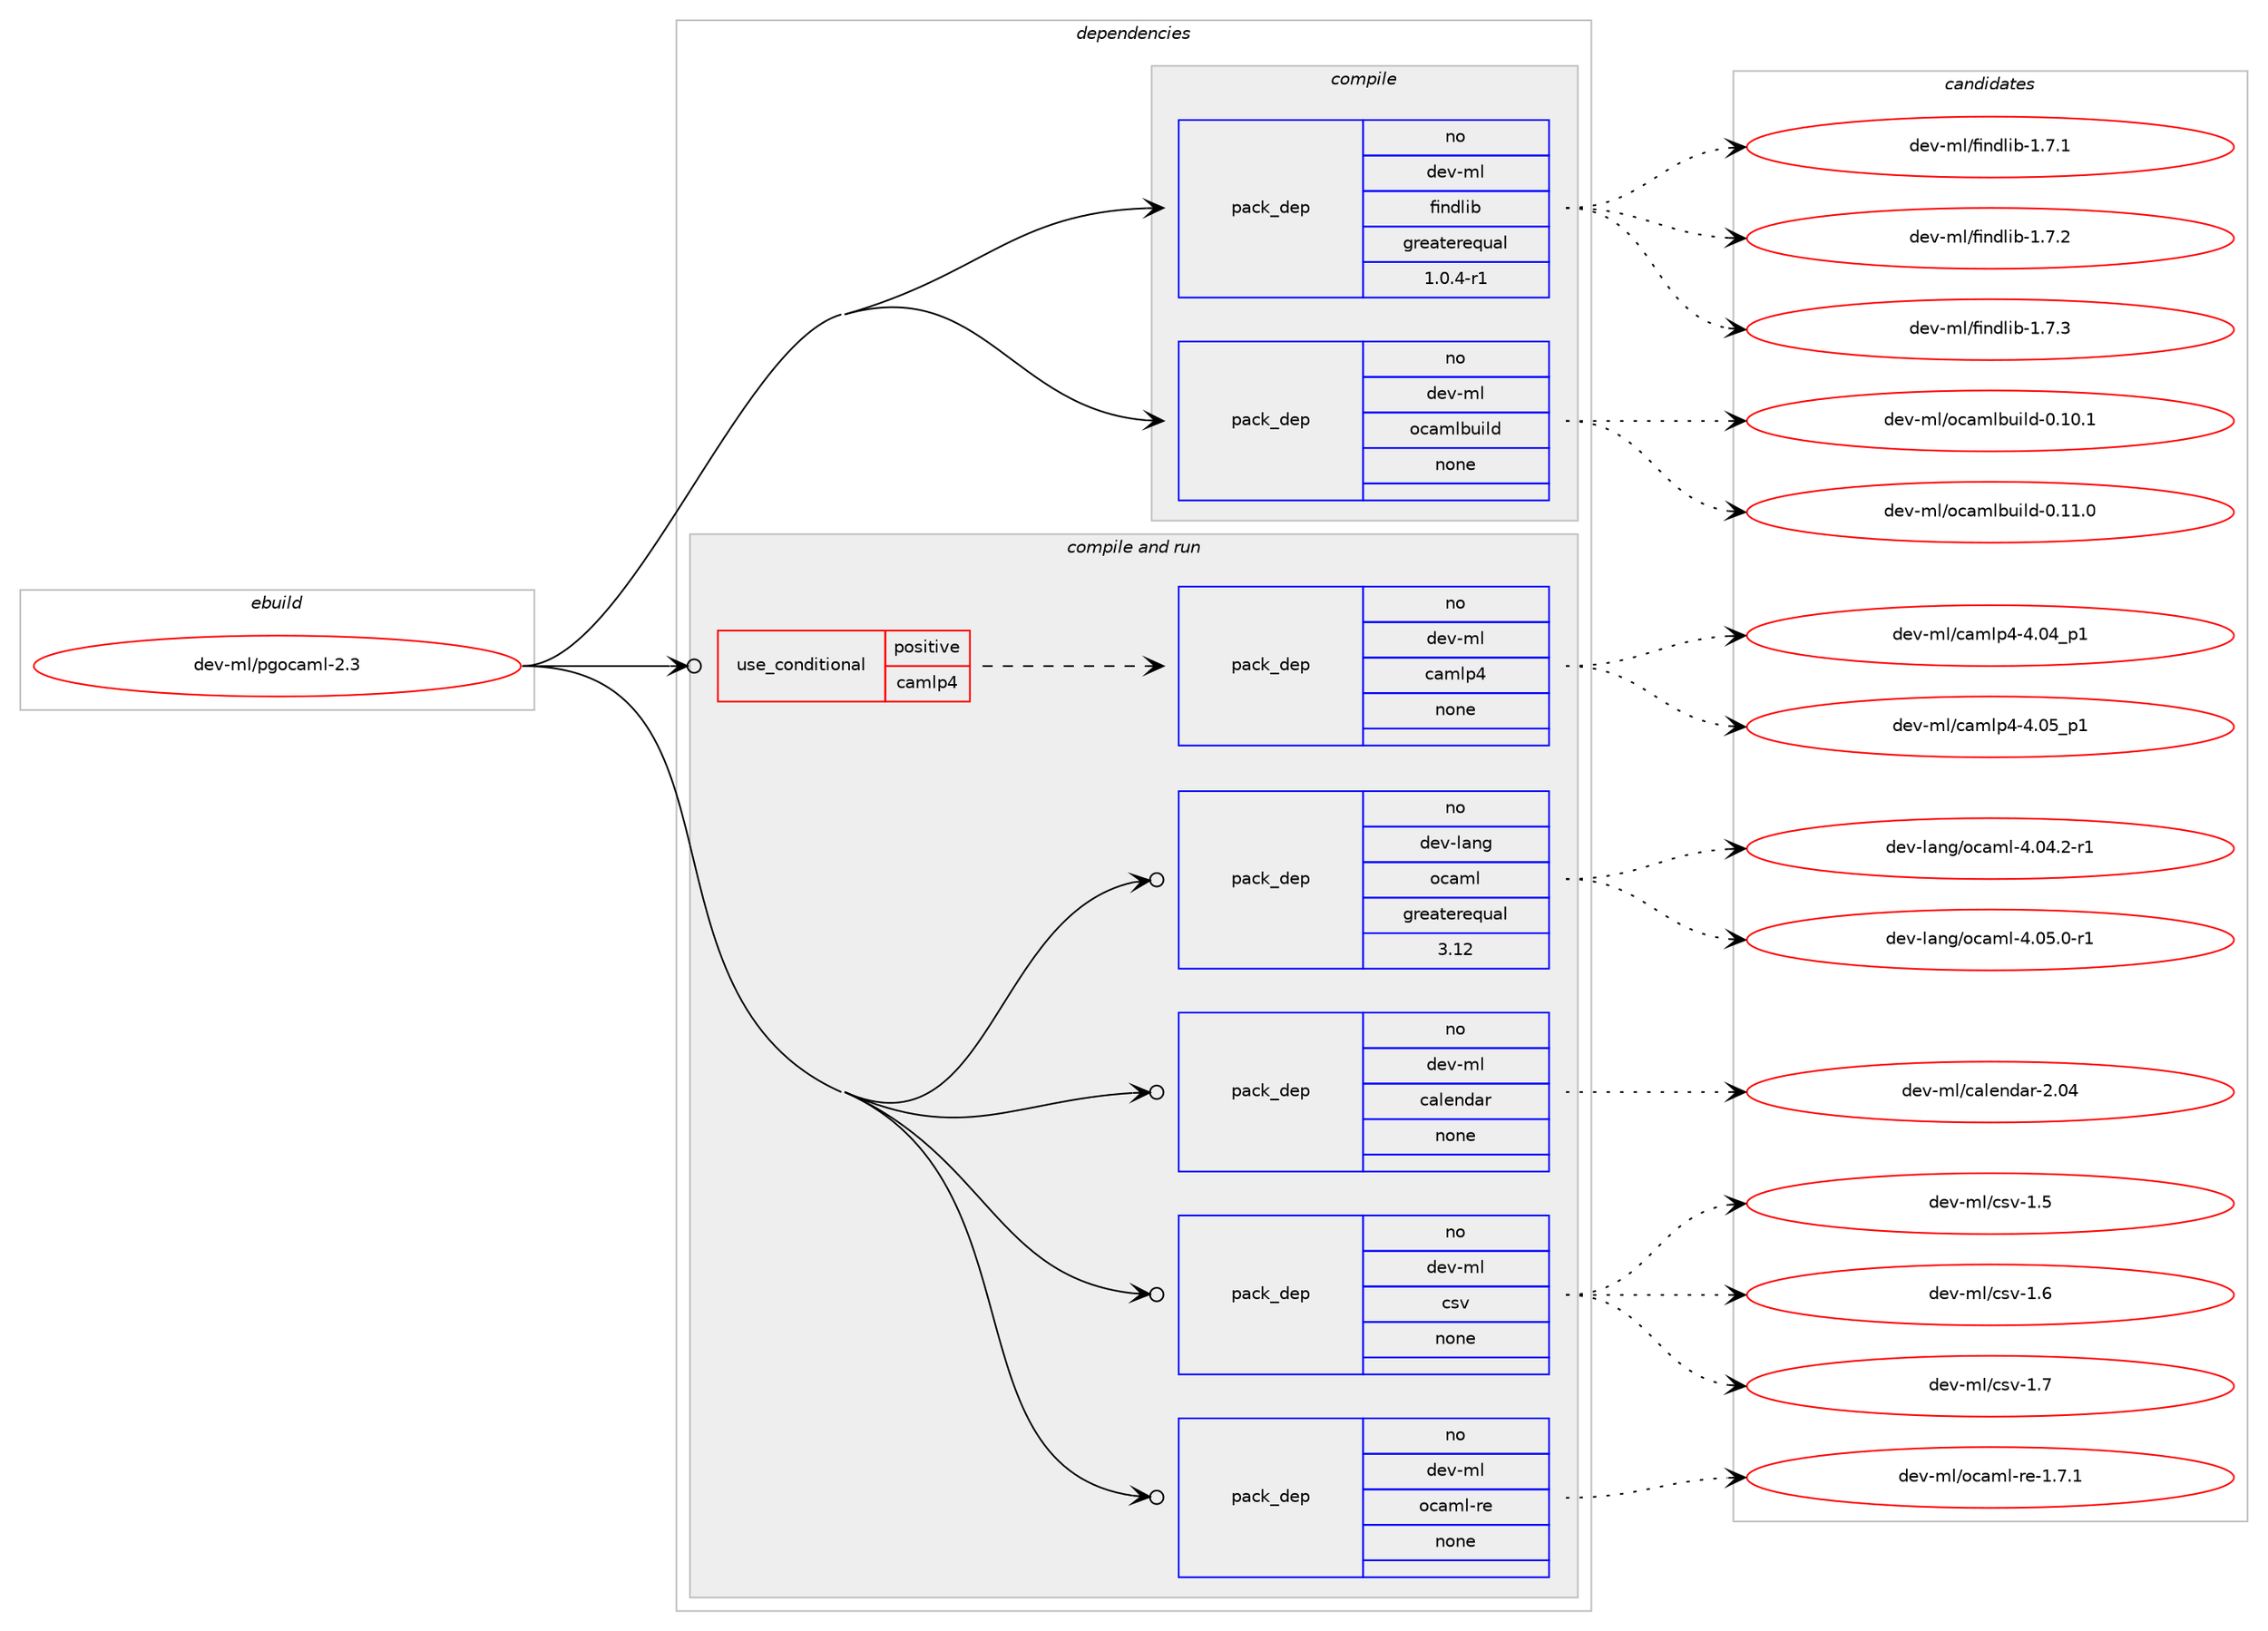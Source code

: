 digraph prolog {

# *************
# Graph options
# *************

newrank=true;
concentrate=true;
compound=true;
graph [rankdir=LR,fontname=Helvetica,fontsize=10,ranksep=1.5];#, ranksep=2.5, nodesep=0.2];
edge  [arrowhead=vee];
node  [fontname=Helvetica,fontsize=10];

# **********
# The ebuild
# **********

subgraph cluster_leftcol {
color=gray;
rank=same;
label=<<i>ebuild</i>>;
id [label="dev-ml/pgocaml-2.3", color=red, width=4, href="../dev-ml/pgocaml-2.3.svg"];
}

# ****************
# The dependencies
# ****************

subgraph cluster_midcol {
color=gray;
label=<<i>dependencies</i>>;
subgraph cluster_compile {
fillcolor="#eeeeee";
style=filled;
label=<<i>compile</i>>;
subgraph pack985269 {
dependency1375928 [label=<<TABLE BORDER="0" CELLBORDER="1" CELLSPACING="0" CELLPADDING="4" WIDTH="220"><TR><TD ROWSPAN="6" CELLPADDING="30">pack_dep</TD></TR><TR><TD WIDTH="110">no</TD></TR><TR><TD>dev-ml</TD></TR><TR><TD>findlib</TD></TR><TR><TD>greaterequal</TD></TR><TR><TD>1.0.4-r1</TD></TR></TABLE>>, shape=none, color=blue];
}
id:e -> dependency1375928:w [weight=20,style="solid",arrowhead="vee"];
subgraph pack985270 {
dependency1375929 [label=<<TABLE BORDER="0" CELLBORDER="1" CELLSPACING="0" CELLPADDING="4" WIDTH="220"><TR><TD ROWSPAN="6" CELLPADDING="30">pack_dep</TD></TR><TR><TD WIDTH="110">no</TD></TR><TR><TD>dev-ml</TD></TR><TR><TD>ocamlbuild</TD></TR><TR><TD>none</TD></TR><TR><TD></TD></TR></TABLE>>, shape=none, color=blue];
}
id:e -> dependency1375929:w [weight=20,style="solid",arrowhead="vee"];
}
subgraph cluster_compileandrun {
fillcolor="#eeeeee";
style=filled;
label=<<i>compile and run</i>>;
subgraph cond367618 {
dependency1375930 [label=<<TABLE BORDER="0" CELLBORDER="1" CELLSPACING="0" CELLPADDING="4"><TR><TD ROWSPAN="3" CELLPADDING="10">use_conditional</TD></TR><TR><TD>positive</TD></TR><TR><TD>camlp4</TD></TR></TABLE>>, shape=none, color=red];
subgraph pack985271 {
dependency1375931 [label=<<TABLE BORDER="0" CELLBORDER="1" CELLSPACING="0" CELLPADDING="4" WIDTH="220"><TR><TD ROWSPAN="6" CELLPADDING="30">pack_dep</TD></TR><TR><TD WIDTH="110">no</TD></TR><TR><TD>dev-ml</TD></TR><TR><TD>camlp4</TD></TR><TR><TD>none</TD></TR><TR><TD></TD></TR></TABLE>>, shape=none, color=blue];
}
dependency1375930:e -> dependency1375931:w [weight=20,style="dashed",arrowhead="vee"];
}
id:e -> dependency1375930:w [weight=20,style="solid",arrowhead="odotvee"];
subgraph pack985272 {
dependency1375932 [label=<<TABLE BORDER="0" CELLBORDER="1" CELLSPACING="0" CELLPADDING="4" WIDTH="220"><TR><TD ROWSPAN="6" CELLPADDING="30">pack_dep</TD></TR><TR><TD WIDTH="110">no</TD></TR><TR><TD>dev-lang</TD></TR><TR><TD>ocaml</TD></TR><TR><TD>greaterequal</TD></TR><TR><TD>3.12</TD></TR></TABLE>>, shape=none, color=blue];
}
id:e -> dependency1375932:w [weight=20,style="solid",arrowhead="odotvee"];
subgraph pack985273 {
dependency1375933 [label=<<TABLE BORDER="0" CELLBORDER="1" CELLSPACING="0" CELLPADDING="4" WIDTH="220"><TR><TD ROWSPAN="6" CELLPADDING="30">pack_dep</TD></TR><TR><TD WIDTH="110">no</TD></TR><TR><TD>dev-ml</TD></TR><TR><TD>calendar</TD></TR><TR><TD>none</TD></TR><TR><TD></TD></TR></TABLE>>, shape=none, color=blue];
}
id:e -> dependency1375933:w [weight=20,style="solid",arrowhead="odotvee"];
subgraph pack985274 {
dependency1375934 [label=<<TABLE BORDER="0" CELLBORDER="1" CELLSPACING="0" CELLPADDING="4" WIDTH="220"><TR><TD ROWSPAN="6" CELLPADDING="30">pack_dep</TD></TR><TR><TD WIDTH="110">no</TD></TR><TR><TD>dev-ml</TD></TR><TR><TD>csv</TD></TR><TR><TD>none</TD></TR><TR><TD></TD></TR></TABLE>>, shape=none, color=blue];
}
id:e -> dependency1375934:w [weight=20,style="solid",arrowhead="odotvee"];
subgraph pack985275 {
dependency1375935 [label=<<TABLE BORDER="0" CELLBORDER="1" CELLSPACING="0" CELLPADDING="4" WIDTH="220"><TR><TD ROWSPAN="6" CELLPADDING="30">pack_dep</TD></TR><TR><TD WIDTH="110">no</TD></TR><TR><TD>dev-ml</TD></TR><TR><TD>ocaml-re</TD></TR><TR><TD>none</TD></TR><TR><TD></TD></TR></TABLE>>, shape=none, color=blue];
}
id:e -> dependency1375935:w [weight=20,style="solid",arrowhead="odotvee"];
}
subgraph cluster_run {
fillcolor="#eeeeee";
style=filled;
label=<<i>run</i>>;
}
}

# **************
# The candidates
# **************

subgraph cluster_choices {
rank=same;
color=gray;
label=<<i>candidates</i>>;

subgraph choice985269 {
color=black;
nodesep=1;
choice100101118451091084710210511010010810598454946554649 [label="dev-ml/findlib-1.7.1", color=red, width=4,href="../dev-ml/findlib-1.7.1.svg"];
choice100101118451091084710210511010010810598454946554650 [label="dev-ml/findlib-1.7.2", color=red, width=4,href="../dev-ml/findlib-1.7.2.svg"];
choice100101118451091084710210511010010810598454946554651 [label="dev-ml/findlib-1.7.3", color=red, width=4,href="../dev-ml/findlib-1.7.3.svg"];
dependency1375928:e -> choice100101118451091084710210511010010810598454946554649:w [style=dotted,weight="100"];
dependency1375928:e -> choice100101118451091084710210511010010810598454946554650:w [style=dotted,weight="100"];
dependency1375928:e -> choice100101118451091084710210511010010810598454946554651:w [style=dotted,weight="100"];
}
subgraph choice985270 {
color=black;
nodesep=1;
choice100101118451091084711199971091089811710510810045484649484649 [label="dev-ml/ocamlbuild-0.10.1", color=red, width=4,href="../dev-ml/ocamlbuild-0.10.1.svg"];
choice100101118451091084711199971091089811710510810045484649494648 [label="dev-ml/ocamlbuild-0.11.0", color=red, width=4,href="../dev-ml/ocamlbuild-0.11.0.svg"];
dependency1375929:e -> choice100101118451091084711199971091089811710510810045484649484649:w [style=dotted,weight="100"];
dependency1375929:e -> choice100101118451091084711199971091089811710510810045484649494648:w [style=dotted,weight="100"];
}
subgraph choice985271 {
color=black;
nodesep=1;
choice100101118451091084799971091081125245524648529511249 [label="dev-ml/camlp4-4.04_p1", color=red, width=4,href="../dev-ml/camlp4-4.04_p1.svg"];
choice100101118451091084799971091081125245524648539511249 [label="dev-ml/camlp4-4.05_p1", color=red, width=4,href="../dev-ml/camlp4-4.05_p1.svg"];
dependency1375931:e -> choice100101118451091084799971091081125245524648529511249:w [style=dotted,weight="100"];
dependency1375931:e -> choice100101118451091084799971091081125245524648539511249:w [style=dotted,weight="100"];
}
subgraph choice985272 {
color=black;
nodesep=1;
choice1001011184510897110103471119997109108455246485246504511449 [label="dev-lang/ocaml-4.04.2-r1", color=red, width=4,href="../dev-lang/ocaml-4.04.2-r1.svg"];
choice1001011184510897110103471119997109108455246485346484511449 [label="dev-lang/ocaml-4.05.0-r1", color=red, width=4,href="../dev-lang/ocaml-4.05.0-r1.svg"];
dependency1375932:e -> choice1001011184510897110103471119997109108455246485246504511449:w [style=dotted,weight="100"];
dependency1375932:e -> choice1001011184510897110103471119997109108455246485346484511449:w [style=dotted,weight="100"];
}
subgraph choice985273 {
color=black;
nodesep=1;
choice10010111845109108479997108101110100971144550464852 [label="dev-ml/calendar-2.04", color=red, width=4,href="../dev-ml/calendar-2.04.svg"];
dependency1375933:e -> choice10010111845109108479997108101110100971144550464852:w [style=dotted,weight="100"];
}
subgraph choice985274 {
color=black;
nodesep=1;
choice10010111845109108479911511845494653 [label="dev-ml/csv-1.5", color=red, width=4,href="../dev-ml/csv-1.5.svg"];
choice10010111845109108479911511845494654 [label="dev-ml/csv-1.6", color=red, width=4,href="../dev-ml/csv-1.6.svg"];
choice10010111845109108479911511845494655 [label="dev-ml/csv-1.7", color=red, width=4,href="../dev-ml/csv-1.7.svg"];
dependency1375934:e -> choice10010111845109108479911511845494653:w [style=dotted,weight="100"];
dependency1375934:e -> choice10010111845109108479911511845494654:w [style=dotted,weight="100"];
dependency1375934:e -> choice10010111845109108479911511845494655:w [style=dotted,weight="100"];
}
subgraph choice985275 {
color=black;
nodesep=1;
choice1001011184510910847111999710910845114101454946554649 [label="dev-ml/ocaml-re-1.7.1", color=red, width=4,href="../dev-ml/ocaml-re-1.7.1.svg"];
dependency1375935:e -> choice1001011184510910847111999710910845114101454946554649:w [style=dotted,weight="100"];
}
}

}
